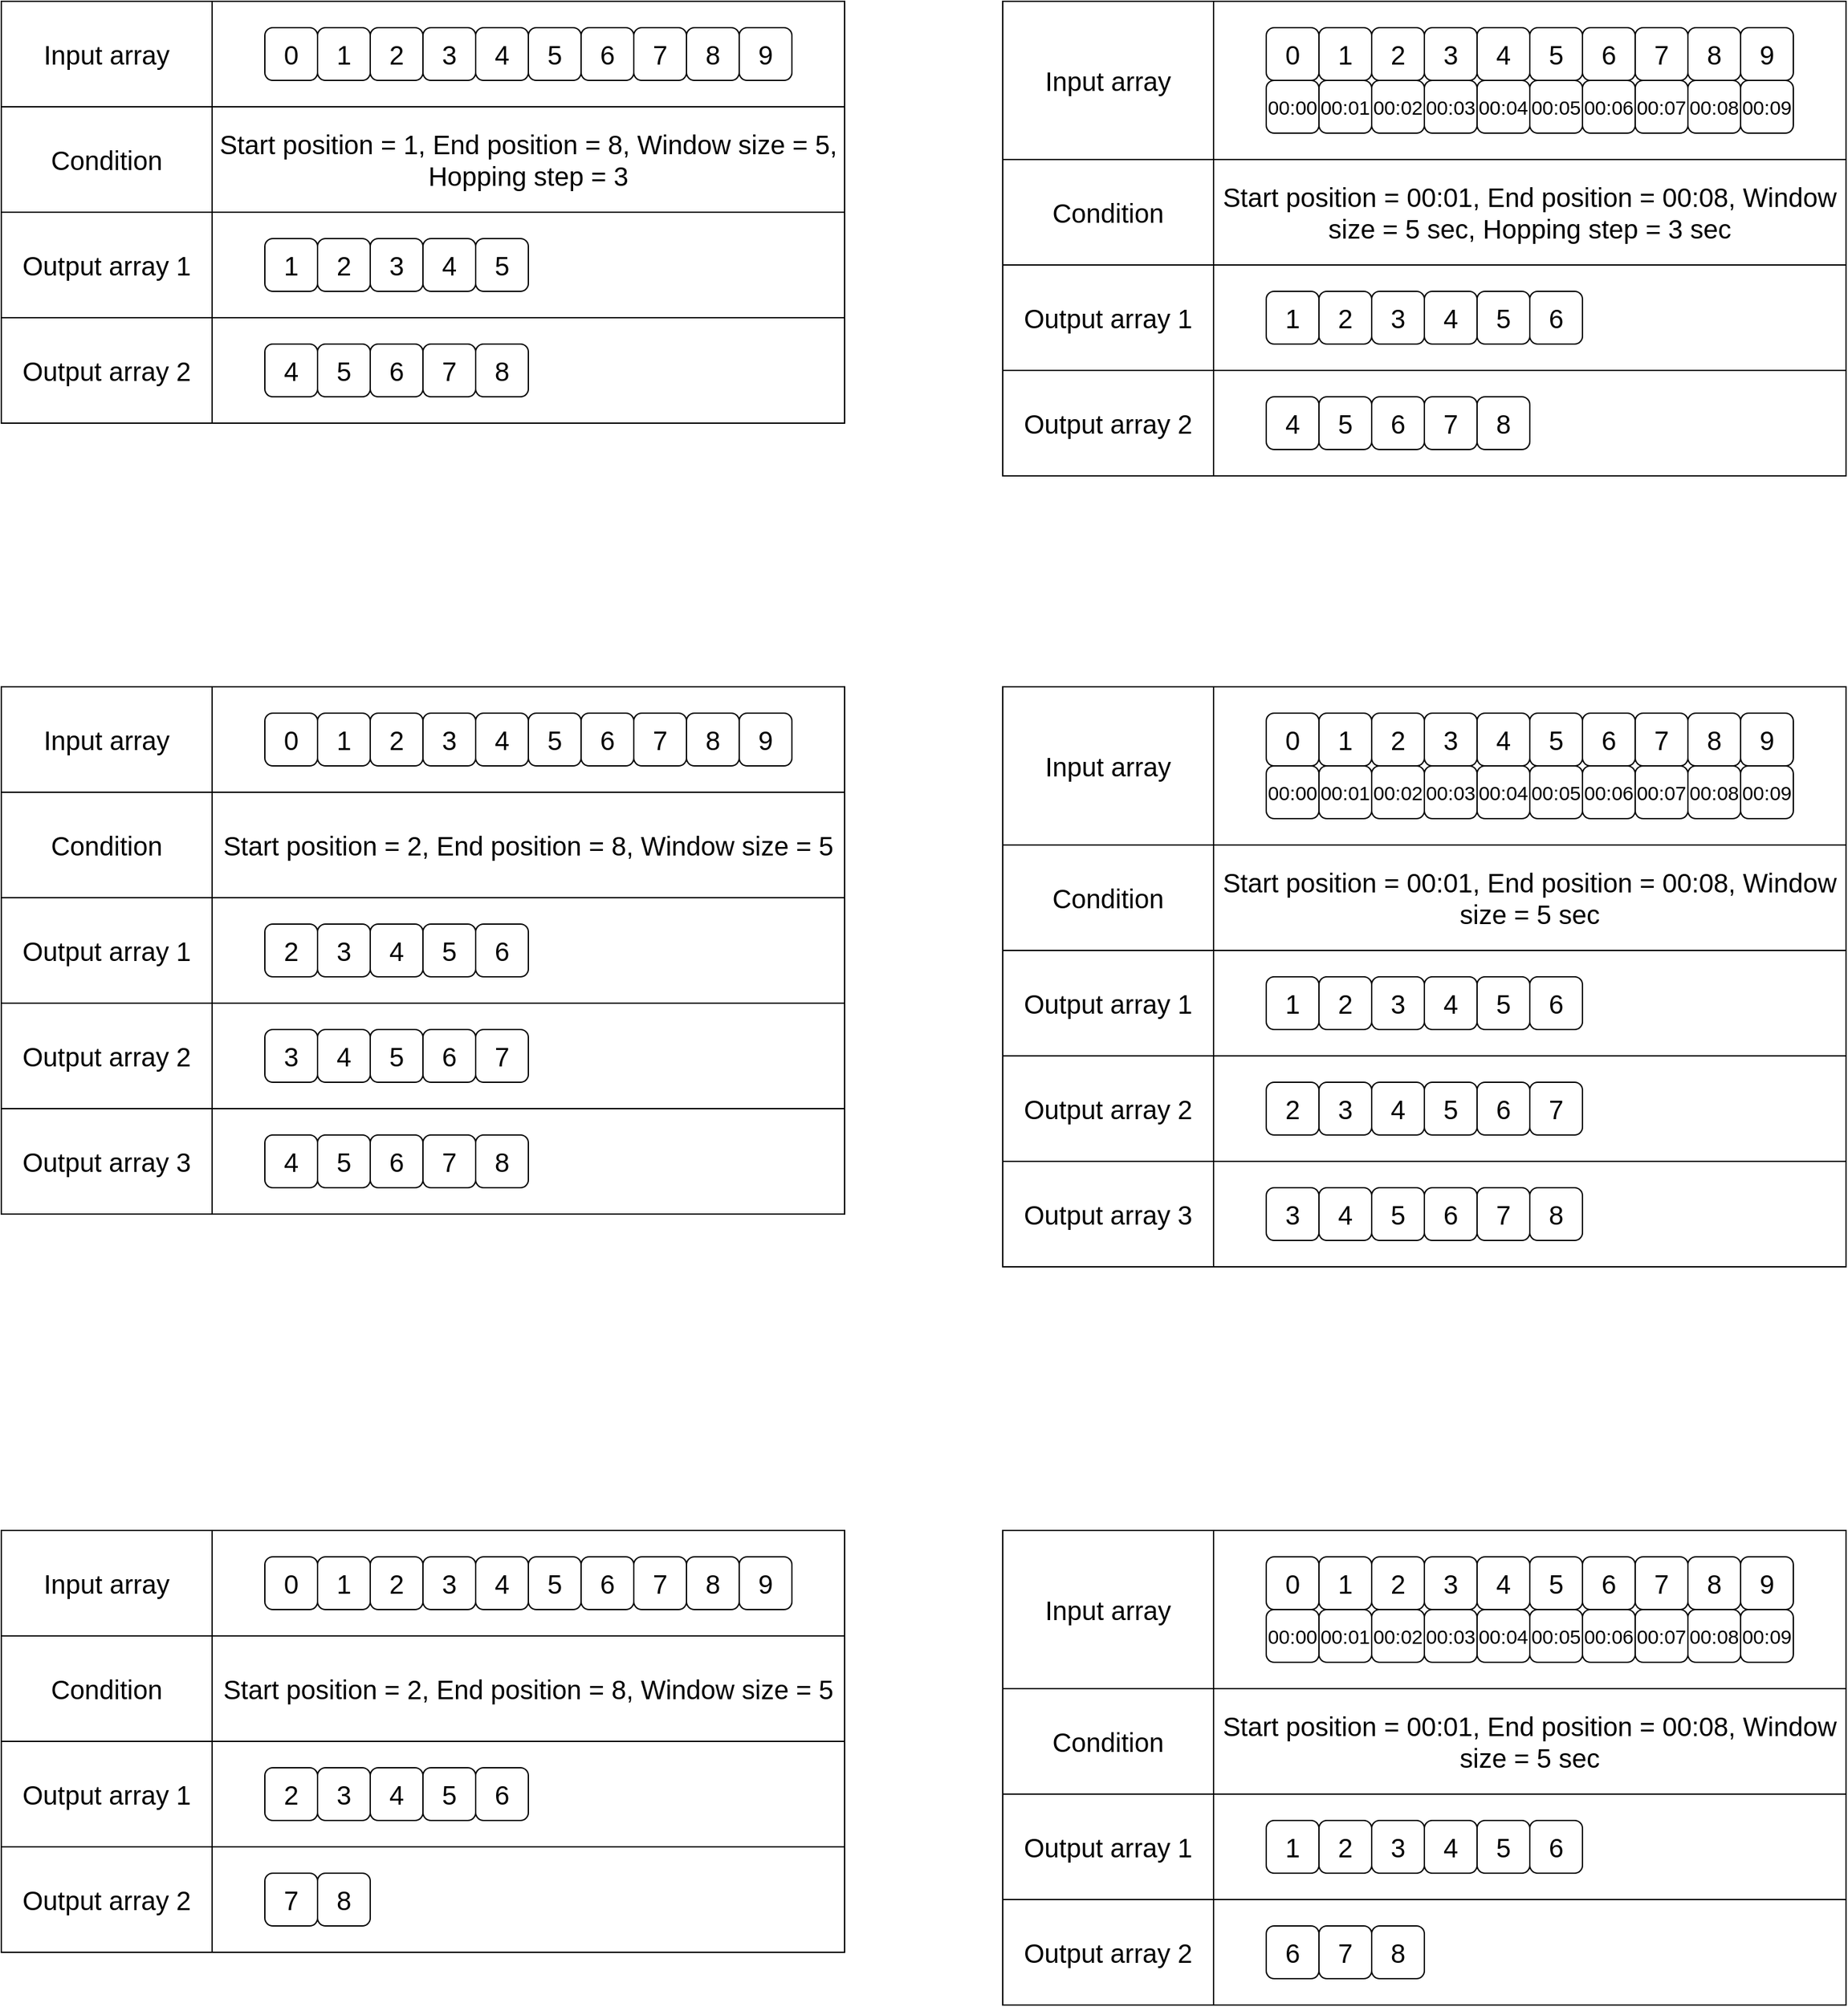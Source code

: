 <mxfile version="20.8.16" type="device"><diagram name="페이지-1" id="_rm8ANEqHIHYv80H7djr"><mxGraphModel dx="2058" dy="1188" grid="1" gridSize="10" guides="1" tooltips="1" connect="1" arrows="1" fold="1" page="1" pageScale="1" pageWidth="827" pageHeight="1169" math="0" shadow="0"><root><mxCell id="0"/><mxCell id="1" parent="0"/><mxCell id="pk_yjKc0Q3Z3-o0NqtuN-39" value="" style="rounded=0;whiteSpace=wrap;html=1;fontSize=20;" parent="1" vertex="1"><mxGeometry x="160" y="240" width="480" height="80" as="geometry"/></mxCell><mxCell id="pk_yjKc0Q3Z3-o0NqtuN-2" value="Input array" style="rounded=0;whiteSpace=wrap;html=1;fontSize=20;" parent="1" vertex="1"><mxGeometry width="160" height="80" as="geometry"/></mxCell><mxCell id="pk_yjKc0Q3Z3-o0NqtuN-3" value="" style="rounded=0;whiteSpace=wrap;html=1;fontSize=20;" parent="1" vertex="1"><mxGeometry x="160" width="480" height="80" as="geometry"/></mxCell><mxCell id="pk_yjKc0Q3Z3-o0NqtuN-4" value="1" style="rounded=1;whiteSpace=wrap;html=1;fontSize=20;" parent="1" vertex="1"><mxGeometry x="240" y="20" width="40" height="40" as="geometry"/></mxCell><mxCell id="pk_yjKc0Q3Z3-o0NqtuN-5" value="2" style="rounded=1;whiteSpace=wrap;html=1;fontSize=20;" parent="1" vertex="1"><mxGeometry x="280" y="20" width="40" height="40" as="geometry"/></mxCell><mxCell id="pk_yjKc0Q3Z3-o0NqtuN-6" value="3" style="rounded=1;whiteSpace=wrap;html=1;fontSize=20;" parent="1" vertex="1"><mxGeometry x="320" y="20" width="40" height="40" as="geometry"/></mxCell><mxCell id="pk_yjKc0Q3Z3-o0NqtuN-7" value="4" style="rounded=1;whiteSpace=wrap;html=1;fontSize=20;" parent="1" vertex="1"><mxGeometry x="360" y="20" width="40" height="40" as="geometry"/></mxCell><mxCell id="pk_yjKc0Q3Z3-o0NqtuN-8" value="5" style="rounded=1;whiteSpace=wrap;html=1;fontSize=20;" parent="1" vertex="1"><mxGeometry x="400" y="20" width="40" height="40" as="geometry"/></mxCell><mxCell id="pk_yjKc0Q3Z3-o0NqtuN-9" value="6" style="rounded=1;whiteSpace=wrap;html=1;fontSize=20;" parent="1" vertex="1"><mxGeometry x="440" y="20" width="40" height="40" as="geometry"/></mxCell><mxCell id="pk_yjKc0Q3Z3-o0NqtuN-10" value="7" style="rounded=1;whiteSpace=wrap;html=1;fontSize=20;" parent="1" vertex="1"><mxGeometry x="480" y="20" width="40" height="40" as="geometry"/></mxCell><mxCell id="pk_yjKc0Q3Z3-o0NqtuN-11" value="8" style="rounded=1;whiteSpace=wrap;html=1;fontSize=20;" parent="1" vertex="1"><mxGeometry x="520" y="20" width="40" height="40" as="geometry"/></mxCell><mxCell id="pk_yjKc0Q3Z3-o0NqtuN-12" value="9" style="rounded=1;whiteSpace=wrap;html=1;fontSize=20;" parent="1" vertex="1"><mxGeometry x="560" y="20" width="40" height="40" as="geometry"/></mxCell><mxCell id="pk_yjKc0Q3Z3-o0NqtuN-13" value="Condition" style="rounded=0;whiteSpace=wrap;html=1;fontSize=20;" parent="1" vertex="1"><mxGeometry y="80" width="160" height="80" as="geometry"/></mxCell><mxCell id="pk_yjKc0Q3Z3-o0NqtuN-14" value="0" style="rounded=1;whiteSpace=wrap;html=1;fontSize=20;" parent="1" vertex="1"><mxGeometry x="200" y="20" width="40" height="40" as="geometry"/></mxCell><mxCell id="pk_yjKc0Q3Z3-o0NqtuN-15" value="Start position = 1, End position = 8, Window size = 5, Hopping step = 3" style="rounded=0;whiteSpace=wrap;html=1;fontSize=20;" parent="1" vertex="1"><mxGeometry x="160" y="80" width="480" height="80" as="geometry"/></mxCell><mxCell id="pk_yjKc0Q3Z3-o0NqtuN-16" value="Output array 1" style="rounded=0;whiteSpace=wrap;html=1;fontSize=20;" parent="1" vertex="1"><mxGeometry y="160" width="160" height="80" as="geometry"/></mxCell><mxCell id="pk_yjKc0Q3Z3-o0NqtuN-19" value="" style="rounded=0;whiteSpace=wrap;html=1;fontSize=20;" parent="1" vertex="1"><mxGeometry x="160" y="160" width="480" height="80" as="geometry"/></mxCell><mxCell id="pk_yjKc0Q3Z3-o0NqtuN-20" value="1" style="rounded=1;whiteSpace=wrap;html=1;fontSize=20;" parent="1" vertex="1"><mxGeometry x="200" y="180" width="40" height="40" as="geometry"/></mxCell><mxCell id="pk_yjKc0Q3Z3-o0NqtuN-21" value="2" style="rounded=1;whiteSpace=wrap;html=1;fontSize=20;" parent="1" vertex="1"><mxGeometry x="240" y="180" width="40" height="40" as="geometry"/></mxCell><mxCell id="pk_yjKc0Q3Z3-o0NqtuN-22" value="3" style="rounded=1;whiteSpace=wrap;html=1;fontSize=20;" parent="1" vertex="1"><mxGeometry x="280" y="180" width="40" height="40" as="geometry"/></mxCell><mxCell id="pk_yjKc0Q3Z3-o0NqtuN-23" value="4" style="rounded=1;whiteSpace=wrap;html=1;fontSize=20;" parent="1" vertex="1"><mxGeometry x="320" y="180" width="40" height="40" as="geometry"/></mxCell><mxCell id="pk_yjKc0Q3Z3-o0NqtuN-24" value="5" style="rounded=1;whiteSpace=wrap;html=1;fontSize=20;" parent="1" vertex="1"><mxGeometry x="360" y="180" width="40" height="40" as="geometry"/></mxCell><mxCell id="pk_yjKc0Q3Z3-o0NqtuN-30" value="4" style="rounded=1;whiteSpace=wrap;html=1;fontSize=20;" parent="1" vertex="1"><mxGeometry x="200" y="260" width="40" height="40" as="geometry"/></mxCell><mxCell id="pk_yjKc0Q3Z3-o0NqtuN-31" value="5" style="rounded=1;whiteSpace=wrap;html=1;fontSize=20;" parent="1" vertex="1"><mxGeometry x="240" y="260" width="40" height="40" as="geometry"/></mxCell><mxCell id="pk_yjKc0Q3Z3-o0NqtuN-32" value="6" style="rounded=1;whiteSpace=wrap;html=1;fontSize=20;" parent="1" vertex="1"><mxGeometry x="280" y="260" width="40" height="40" as="geometry"/></mxCell><mxCell id="pk_yjKc0Q3Z3-o0NqtuN-33" value="7" style="rounded=1;whiteSpace=wrap;html=1;fontSize=20;" parent="1" vertex="1"><mxGeometry x="320" y="260" width="40" height="40" as="geometry"/></mxCell><mxCell id="pk_yjKc0Q3Z3-o0NqtuN-34" value="8" style="rounded=1;whiteSpace=wrap;html=1;fontSize=20;" parent="1" vertex="1"><mxGeometry x="360" y="260" width="40" height="40" as="geometry"/></mxCell><mxCell id="pk_yjKc0Q3Z3-o0NqtuN-37" value="Output array 2" style="rounded=0;whiteSpace=wrap;html=1;fontSize=20;" parent="1" vertex="1"><mxGeometry y="240" width="160" height="80" as="geometry"/></mxCell><mxCell id="pk_yjKc0Q3Z3-o0NqtuN-42" value="" style="rounded=0;whiteSpace=wrap;html=1;fontSize=20;" parent="1" vertex="1"><mxGeometry x="920" y="280" width="480" height="80" as="geometry"/></mxCell><mxCell id="pk_yjKc0Q3Z3-o0NqtuN-43" value="Input array" style="rounded=0;whiteSpace=wrap;html=1;fontSize=20;" parent="1" vertex="1"><mxGeometry x="760" width="160" height="120" as="geometry"/></mxCell><mxCell id="pk_yjKc0Q3Z3-o0NqtuN-44" value="" style="rounded=0;whiteSpace=wrap;html=1;fontSize=20;" parent="1" vertex="1"><mxGeometry x="920" width="480" height="120" as="geometry"/></mxCell><mxCell id="pk_yjKc0Q3Z3-o0NqtuN-45" value="1" style="rounded=1;whiteSpace=wrap;html=1;fontSize=20;" parent="1" vertex="1"><mxGeometry x="1000" y="20" width="40" height="40" as="geometry"/></mxCell><mxCell id="pk_yjKc0Q3Z3-o0NqtuN-46" value="2" style="rounded=1;whiteSpace=wrap;html=1;fontSize=20;" parent="1" vertex="1"><mxGeometry x="1040" y="20" width="40" height="40" as="geometry"/></mxCell><mxCell id="pk_yjKc0Q3Z3-o0NqtuN-47" value="3" style="rounded=1;whiteSpace=wrap;html=1;fontSize=20;" parent="1" vertex="1"><mxGeometry x="1080" y="20" width="40" height="40" as="geometry"/></mxCell><mxCell id="pk_yjKc0Q3Z3-o0NqtuN-48" value="4" style="rounded=1;whiteSpace=wrap;html=1;fontSize=20;" parent="1" vertex="1"><mxGeometry x="1120" y="20" width="40" height="40" as="geometry"/></mxCell><mxCell id="pk_yjKc0Q3Z3-o0NqtuN-49" value="5" style="rounded=1;whiteSpace=wrap;html=1;fontSize=20;" parent="1" vertex="1"><mxGeometry x="1160" y="20" width="40" height="40" as="geometry"/></mxCell><mxCell id="pk_yjKc0Q3Z3-o0NqtuN-50" value="6" style="rounded=1;whiteSpace=wrap;html=1;fontSize=20;" parent="1" vertex="1"><mxGeometry x="1200" y="20" width="40" height="40" as="geometry"/></mxCell><mxCell id="pk_yjKc0Q3Z3-o0NqtuN-51" value="7" style="rounded=1;whiteSpace=wrap;html=1;fontSize=20;" parent="1" vertex="1"><mxGeometry x="1240" y="20" width="40" height="40" as="geometry"/></mxCell><mxCell id="pk_yjKc0Q3Z3-o0NqtuN-52" value="8" style="rounded=1;whiteSpace=wrap;html=1;fontSize=20;" parent="1" vertex="1"><mxGeometry x="1280" y="20" width="40" height="40" as="geometry"/></mxCell><mxCell id="pk_yjKc0Q3Z3-o0NqtuN-53" value="9" style="rounded=1;whiteSpace=wrap;html=1;fontSize=20;" parent="1" vertex="1"><mxGeometry x="1320" y="20" width="40" height="40" as="geometry"/></mxCell><mxCell id="pk_yjKc0Q3Z3-o0NqtuN-54" value="Condition" style="rounded=0;whiteSpace=wrap;html=1;fontSize=20;" parent="1" vertex="1"><mxGeometry x="760" y="120" width="160" height="80" as="geometry"/></mxCell><mxCell id="pk_yjKc0Q3Z3-o0NqtuN-55" value="0" style="rounded=1;whiteSpace=wrap;html=1;fontSize=20;" parent="1" vertex="1"><mxGeometry x="960" y="20" width="40" height="40" as="geometry"/></mxCell><mxCell id="pk_yjKc0Q3Z3-o0NqtuN-56" value="Start position = 00:01, End position = 00:08, Window size = 5 sec, Hopping step = 3 sec" style="rounded=0;whiteSpace=wrap;html=1;fontSize=20;" parent="1" vertex="1"><mxGeometry x="920" y="120" width="480" height="80" as="geometry"/></mxCell><mxCell id="pk_yjKc0Q3Z3-o0NqtuN-57" value="Output array 1" style="rounded=0;whiteSpace=wrap;html=1;fontSize=20;" parent="1" vertex="1"><mxGeometry x="760" y="200" width="160" height="80" as="geometry"/></mxCell><mxCell id="pk_yjKc0Q3Z3-o0NqtuN-58" value="" style="rounded=0;whiteSpace=wrap;html=1;fontSize=20;" parent="1" vertex="1"><mxGeometry x="920" y="200" width="480" height="80" as="geometry"/></mxCell><mxCell id="pk_yjKc0Q3Z3-o0NqtuN-59" value="1" style="rounded=1;whiteSpace=wrap;html=1;fontSize=20;" parent="1" vertex="1"><mxGeometry x="960" y="220" width="40" height="40" as="geometry"/></mxCell><mxCell id="pk_yjKc0Q3Z3-o0NqtuN-60" value="2" style="rounded=1;whiteSpace=wrap;html=1;fontSize=20;" parent="1" vertex="1"><mxGeometry x="1000" y="220" width="40" height="40" as="geometry"/></mxCell><mxCell id="pk_yjKc0Q3Z3-o0NqtuN-61" value="3" style="rounded=1;whiteSpace=wrap;html=1;fontSize=20;" parent="1" vertex="1"><mxGeometry x="1040" y="220" width="40" height="40" as="geometry"/></mxCell><mxCell id="pk_yjKc0Q3Z3-o0NqtuN-62" value="4" style="rounded=1;whiteSpace=wrap;html=1;fontSize=20;" parent="1" vertex="1"><mxGeometry x="1080" y="220" width="40" height="40" as="geometry"/></mxCell><mxCell id="pk_yjKc0Q3Z3-o0NqtuN-63" value="5" style="rounded=1;whiteSpace=wrap;html=1;fontSize=20;" parent="1" vertex="1"><mxGeometry x="1120" y="220" width="40" height="40" as="geometry"/></mxCell><mxCell id="pk_yjKc0Q3Z3-o0NqtuN-64" value="4" style="rounded=1;whiteSpace=wrap;html=1;fontSize=20;" parent="1" vertex="1"><mxGeometry x="960" y="300" width="40" height="40" as="geometry"/></mxCell><mxCell id="pk_yjKc0Q3Z3-o0NqtuN-65" value="5" style="rounded=1;whiteSpace=wrap;html=1;fontSize=20;" parent="1" vertex="1"><mxGeometry x="1000" y="300" width="40" height="40" as="geometry"/></mxCell><mxCell id="pk_yjKc0Q3Z3-o0NqtuN-66" value="6" style="rounded=1;whiteSpace=wrap;html=1;fontSize=20;" parent="1" vertex="1"><mxGeometry x="1040" y="300" width="40" height="40" as="geometry"/></mxCell><mxCell id="pk_yjKc0Q3Z3-o0NqtuN-67" value="7" style="rounded=1;whiteSpace=wrap;html=1;fontSize=20;" parent="1" vertex="1"><mxGeometry x="1080" y="300" width="40" height="40" as="geometry"/></mxCell><mxCell id="pk_yjKc0Q3Z3-o0NqtuN-68" value="8" style="rounded=1;whiteSpace=wrap;html=1;fontSize=20;" parent="1" vertex="1"><mxGeometry x="1120" y="300" width="40" height="40" as="geometry"/></mxCell><mxCell id="pk_yjKc0Q3Z3-o0NqtuN-71" value="Output array 2" style="rounded=0;whiteSpace=wrap;html=1;fontSize=20;" parent="1" vertex="1"><mxGeometry x="760" y="280" width="160" height="80" as="geometry"/></mxCell><mxCell id="pk_yjKc0Q3Z3-o0NqtuN-73" value="00:00" style="rounded=1;whiteSpace=wrap;html=1;fontSize=15;" parent="1" vertex="1"><mxGeometry x="960" y="60" width="40" height="40" as="geometry"/></mxCell><mxCell id="pk_yjKc0Q3Z3-o0NqtuN-74" value="00:01" style="rounded=1;whiteSpace=wrap;html=1;fontSize=15;" parent="1" vertex="1"><mxGeometry x="1000" y="60" width="40" height="40" as="geometry"/></mxCell><mxCell id="pk_yjKc0Q3Z3-o0NqtuN-75" value="00:02" style="rounded=1;whiteSpace=wrap;html=1;fontSize=15;" parent="1" vertex="1"><mxGeometry x="1040" y="60" width="40" height="40" as="geometry"/></mxCell><mxCell id="pk_yjKc0Q3Z3-o0NqtuN-76" value="00:03" style="rounded=1;whiteSpace=wrap;html=1;fontSize=15;" parent="1" vertex="1"><mxGeometry x="1080" y="60" width="40" height="40" as="geometry"/></mxCell><mxCell id="pk_yjKc0Q3Z3-o0NqtuN-77" value="00:04" style="rounded=1;whiteSpace=wrap;html=1;fontSize=15;" parent="1" vertex="1"><mxGeometry x="1120" y="60" width="40" height="40" as="geometry"/></mxCell><mxCell id="pk_yjKc0Q3Z3-o0NqtuN-78" value="00:05" style="rounded=1;whiteSpace=wrap;html=1;fontSize=15;" parent="1" vertex="1"><mxGeometry x="1160" y="60" width="40" height="40" as="geometry"/></mxCell><mxCell id="pk_yjKc0Q3Z3-o0NqtuN-79" value="00:06" style="rounded=1;whiteSpace=wrap;html=1;fontSize=15;" parent="1" vertex="1"><mxGeometry x="1200" y="60" width="40" height="40" as="geometry"/></mxCell><mxCell id="pk_yjKc0Q3Z3-o0NqtuN-80" value="00:07" style="rounded=1;whiteSpace=wrap;html=1;fontSize=15;" parent="1" vertex="1"><mxGeometry x="1240" y="60" width="40" height="40" as="geometry"/></mxCell><mxCell id="pk_yjKc0Q3Z3-o0NqtuN-81" value="00:08" style="rounded=1;whiteSpace=wrap;html=1;fontSize=15;" parent="1" vertex="1"><mxGeometry x="1280" y="60" width="40" height="40" as="geometry"/></mxCell><mxCell id="pk_yjKc0Q3Z3-o0NqtuN-82" value="00:09" style="rounded=1;whiteSpace=wrap;html=1;fontSize=15;" parent="1" vertex="1"><mxGeometry x="1320" y="60" width="40" height="40" as="geometry"/></mxCell><mxCell id="TYHIw0wZxNxIYnRHfm6x-1" value="" style="rounded=0;whiteSpace=wrap;html=1;fontSize=20;" parent="1" vertex="1"><mxGeometry x="160" y="840" width="480" height="80" as="geometry"/></mxCell><mxCell id="TYHIw0wZxNxIYnRHfm6x-2" value="" style="rounded=0;whiteSpace=wrap;html=1;fontSize=20;" parent="1" vertex="1"><mxGeometry x="160" y="760" width="480" height="80" as="geometry"/></mxCell><mxCell id="TYHIw0wZxNxIYnRHfm6x-3" value="Input array" style="rounded=0;whiteSpace=wrap;html=1;fontSize=20;" parent="1" vertex="1"><mxGeometry y="520" width="160" height="80" as="geometry"/></mxCell><mxCell id="TYHIw0wZxNxIYnRHfm6x-4" value="" style="rounded=0;whiteSpace=wrap;html=1;fontSize=20;" parent="1" vertex="1"><mxGeometry x="160" y="520" width="480" height="80" as="geometry"/></mxCell><mxCell id="TYHIw0wZxNxIYnRHfm6x-5" value="1" style="rounded=1;whiteSpace=wrap;html=1;fontSize=20;" parent="1" vertex="1"><mxGeometry x="240" y="540" width="40" height="40" as="geometry"/></mxCell><mxCell id="TYHIw0wZxNxIYnRHfm6x-6" value="2" style="rounded=1;whiteSpace=wrap;html=1;fontSize=20;" parent="1" vertex="1"><mxGeometry x="280" y="540" width="40" height="40" as="geometry"/></mxCell><mxCell id="TYHIw0wZxNxIYnRHfm6x-7" value="3" style="rounded=1;whiteSpace=wrap;html=1;fontSize=20;" parent="1" vertex="1"><mxGeometry x="320" y="540" width="40" height="40" as="geometry"/></mxCell><mxCell id="TYHIw0wZxNxIYnRHfm6x-8" value="4" style="rounded=1;whiteSpace=wrap;html=1;fontSize=20;" parent="1" vertex="1"><mxGeometry x="360" y="540" width="40" height="40" as="geometry"/></mxCell><mxCell id="TYHIw0wZxNxIYnRHfm6x-9" value="5" style="rounded=1;whiteSpace=wrap;html=1;fontSize=20;" parent="1" vertex="1"><mxGeometry x="400" y="540" width="40" height="40" as="geometry"/></mxCell><mxCell id="TYHIw0wZxNxIYnRHfm6x-10" value="6" style="rounded=1;whiteSpace=wrap;html=1;fontSize=20;" parent="1" vertex="1"><mxGeometry x="440" y="540" width="40" height="40" as="geometry"/></mxCell><mxCell id="TYHIw0wZxNxIYnRHfm6x-11" value="7" style="rounded=1;whiteSpace=wrap;html=1;fontSize=20;" parent="1" vertex="1"><mxGeometry x="480" y="540" width="40" height="40" as="geometry"/></mxCell><mxCell id="TYHIw0wZxNxIYnRHfm6x-12" value="8" style="rounded=1;whiteSpace=wrap;html=1;fontSize=20;" parent="1" vertex="1"><mxGeometry x="520" y="540" width="40" height="40" as="geometry"/></mxCell><mxCell id="TYHIw0wZxNxIYnRHfm6x-13" value="9" style="rounded=1;whiteSpace=wrap;html=1;fontSize=20;" parent="1" vertex="1"><mxGeometry x="560" y="540" width="40" height="40" as="geometry"/></mxCell><mxCell id="TYHIw0wZxNxIYnRHfm6x-14" value="Condition" style="rounded=0;whiteSpace=wrap;html=1;fontSize=20;" parent="1" vertex="1"><mxGeometry y="600" width="160" height="80" as="geometry"/></mxCell><mxCell id="TYHIw0wZxNxIYnRHfm6x-15" value="0" style="rounded=1;whiteSpace=wrap;html=1;fontSize=20;" parent="1" vertex="1"><mxGeometry x="200" y="540" width="40" height="40" as="geometry"/></mxCell><mxCell id="TYHIw0wZxNxIYnRHfm6x-16" value="Start position = 2, End position = 8, Window size = 5" style="rounded=0;whiteSpace=wrap;html=1;fontSize=20;" parent="1" vertex="1"><mxGeometry x="160" y="600" width="480" height="80" as="geometry"/></mxCell><mxCell id="TYHIw0wZxNxIYnRHfm6x-17" value="Output array 1" style="rounded=0;whiteSpace=wrap;html=1;fontSize=20;" parent="1" vertex="1"><mxGeometry y="680" width="160" height="80" as="geometry"/></mxCell><mxCell id="TYHIw0wZxNxIYnRHfm6x-18" value="" style="rounded=0;whiteSpace=wrap;html=1;fontSize=20;" parent="1" vertex="1"><mxGeometry x="160" y="680" width="480" height="80" as="geometry"/></mxCell><mxCell id="TYHIw0wZxNxIYnRHfm6x-20" value="2" style="rounded=1;whiteSpace=wrap;html=1;fontSize=20;" parent="1" vertex="1"><mxGeometry x="200" y="700" width="40" height="40" as="geometry"/></mxCell><mxCell id="TYHIw0wZxNxIYnRHfm6x-21" value="3" style="rounded=1;whiteSpace=wrap;html=1;fontSize=20;" parent="1" vertex="1"><mxGeometry x="240" y="700" width="40" height="40" as="geometry"/></mxCell><mxCell id="TYHIw0wZxNxIYnRHfm6x-22" value="4" style="rounded=1;whiteSpace=wrap;html=1;fontSize=20;" parent="1" vertex="1"><mxGeometry x="280" y="700" width="40" height="40" as="geometry"/></mxCell><mxCell id="TYHIw0wZxNxIYnRHfm6x-23" value="5" style="rounded=1;whiteSpace=wrap;html=1;fontSize=20;" parent="1" vertex="1"><mxGeometry x="320" y="700" width="40" height="40" as="geometry"/></mxCell><mxCell id="TYHIw0wZxNxIYnRHfm6x-24" value="4" style="rounded=1;whiteSpace=wrap;html=1;fontSize=20;" parent="1" vertex="1"><mxGeometry x="240" y="780" width="40" height="40" as="geometry"/></mxCell><mxCell id="TYHIw0wZxNxIYnRHfm6x-25" value="5" style="rounded=1;whiteSpace=wrap;html=1;fontSize=20;" parent="1" vertex="1"><mxGeometry x="280" y="780" width="40" height="40" as="geometry"/></mxCell><mxCell id="TYHIw0wZxNxIYnRHfm6x-26" value="6" style="rounded=1;whiteSpace=wrap;html=1;fontSize=20;" parent="1" vertex="1"><mxGeometry x="320" y="780" width="40" height="40" as="geometry"/></mxCell><mxCell id="TYHIw0wZxNxIYnRHfm6x-27" value="7" style="rounded=1;whiteSpace=wrap;html=1;fontSize=20;" parent="1" vertex="1"><mxGeometry x="360" y="780" width="40" height="40" as="geometry"/></mxCell><mxCell id="TYHIw0wZxNxIYnRHfm6x-29" value="7" style="rounded=1;whiteSpace=wrap;html=1;fontSize=20;" parent="1" vertex="1"><mxGeometry x="320" y="860" width="40" height="40" as="geometry"/></mxCell><mxCell id="TYHIw0wZxNxIYnRHfm6x-30" value="8" style="rounded=1;whiteSpace=wrap;html=1;fontSize=20;" parent="1" vertex="1"><mxGeometry x="360" y="860" width="40" height="40" as="geometry"/></mxCell><mxCell id="TYHIw0wZxNxIYnRHfm6x-31" value="Output array 2" style="rounded=0;whiteSpace=wrap;html=1;fontSize=20;" parent="1" vertex="1"><mxGeometry y="760" width="160" height="80" as="geometry"/></mxCell><mxCell id="TYHIw0wZxNxIYnRHfm6x-32" value="Output array 3" style="rounded=0;whiteSpace=wrap;html=1;fontSize=20;" parent="1" vertex="1"><mxGeometry y="840" width="160" height="80" as="geometry"/></mxCell><mxCell id="TYHIw0wZxNxIYnRHfm6x-33" value="6" style="rounded=1;whiteSpace=wrap;html=1;fontSize=20;" parent="1" vertex="1"><mxGeometry x="360" y="700" width="40" height="40" as="geometry"/></mxCell><mxCell id="TYHIw0wZxNxIYnRHfm6x-34" value="3" style="rounded=1;whiteSpace=wrap;html=1;fontSize=20;" parent="1" vertex="1"><mxGeometry x="200" y="780" width="40" height="40" as="geometry"/></mxCell><mxCell id="TYHIw0wZxNxIYnRHfm6x-35" value="4" style="rounded=1;whiteSpace=wrap;html=1;fontSize=20;" parent="1" vertex="1"><mxGeometry x="200" y="860" width="40" height="40" as="geometry"/></mxCell><mxCell id="TYHIw0wZxNxIYnRHfm6x-36" value="5" style="rounded=1;whiteSpace=wrap;html=1;fontSize=20;" parent="1" vertex="1"><mxGeometry x="240" y="860" width="40" height="40" as="geometry"/></mxCell><mxCell id="TYHIw0wZxNxIYnRHfm6x-37" value="6" style="rounded=1;whiteSpace=wrap;html=1;fontSize=20;" parent="1" vertex="1"><mxGeometry x="280" y="860" width="40" height="40" as="geometry"/></mxCell><mxCell id="TYHIw0wZxNxIYnRHfm6x-38" value="" style="rounded=0;whiteSpace=wrap;html=1;fontSize=20;" parent="1" vertex="1"><mxGeometry x="920" y="800" width="480" height="80" as="geometry"/></mxCell><mxCell id="TYHIw0wZxNxIYnRHfm6x-39" value="Input array" style="rounded=0;whiteSpace=wrap;html=1;fontSize=20;" parent="1" vertex="1"><mxGeometry x="760" y="520" width="160" height="120" as="geometry"/></mxCell><mxCell id="TYHIw0wZxNxIYnRHfm6x-40" value="" style="rounded=0;whiteSpace=wrap;html=1;fontSize=20;" parent="1" vertex="1"><mxGeometry x="920" y="520" width="480" height="120" as="geometry"/></mxCell><mxCell id="TYHIw0wZxNxIYnRHfm6x-41" value="1" style="rounded=1;whiteSpace=wrap;html=1;fontSize=20;" parent="1" vertex="1"><mxGeometry x="1000" y="540" width="40" height="40" as="geometry"/></mxCell><mxCell id="TYHIw0wZxNxIYnRHfm6x-42" value="2" style="rounded=1;whiteSpace=wrap;html=1;fontSize=20;" parent="1" vertex="1"><mxGeometry x="1040" y="540" width="40" height="40" as="geometry"/></mxCell><mxCell id="TYHIw0wZxNxIYnRHfm6x-43" value="3" style="rounded=1;whiteSpace=wrap;html=1;fontSize=20;" parent="1" vertex="1"><mxGeometry x="1080" y="540" width="40" height="40" as="geometry"/></mxCell><mxCell id="TYHIw0wZxNxIYnRHfm6x-44" value="4" style="rounded=1;whiteSpace=wrap;html=1;fontSize=20;" parent="1" vertex="1"><mxGeometry x="1120" y="540" width="40" height="40" as="geometry"/></mxCell><mxCell id="TYHIw0wZxNxIYnRHfm6x-45" value="5" style="rounded=1;whiteSpace=wrap;html=1;fontSize=20;" parent="1" vertex="1"><mxGeometry x="1160" y="540" width="40" height="40" as="geometry"/></mxCell><mxCell id="TYHIw0wZxNxIYnRHfm6x-46" value="6" style="rounded=1;whiteSpace=wrap;html=1;fontSize=20;" parent="1" vertex="1"><mxGeometry x="1200" y="540" width="40" height="40" as="geometry"/></mxCell><mxCell id="TYHIw0wZxNxIYnRHfm6x-47" value="7" style="rounded=1;whiteSpace=wrap;html=1;fontSize=20;" parent="1" vertex="1"><mxGeometry x="1240" y="540" width="40" height="40" as="geometry"/></mxCell><mxCell id="TYHIw0wZxNxIYnRHfm6x-48" value="8" style="rounded=1;whiteSpace=wrap;html=1;fontSize=20;" parent="1" vertex="1"><mxGeometry x="1280" y="540" width="40" height="40" as="geometry"/></mxCell><mxCell id="TYHIw0wZxNxIYnRHfm6x-49" value="9" style="rounded=1;whiteSpace=wrap;html=1;fontSize=20;" parent="1" vertex="1"><mxGeometry x="1320" y="540" width="40" height="40" as="geometry"/></mxCell><mxCell id="TYHIw0wZxNxIYnRHfm6x-50" value="Condition" style="rounded=0;whiteSpace=wrap;html=1;fontSize=20;" parent="1" vertex="1"><mxGeometry x="760" y="640" width="160" height="80" as="geometry"/></mxCell><mxCell id="TYHIw0wZxNxIYnRHfm6x-51" value="0" style="rounded=1;whiteSpace=wrap;html=1;fontSize=20;" parent="1" vertex="1"><mxGeometry x="960" y="540" width="40" height="40" as="geometry"/></mxCell><mxCell id="TYHIw0wZxNxIYnRHfm6x-52" value="Start position = 00:01, End position = 00:08, Window size = 5 sec" style="rounded=0;whiteSpace=wrap;html=1;fontSize=20;" parent="1" vertex="1"><mxGeometry x="920" y="640" width="480" height="80" as="geometry"/></mxCell><mxCell id="TYHIw0wZxNxIYnRHfm6x-53" value="Output array 1" style="rounded=0;whiteSpace=wrap;html=1;fontSize=20;" parent="1" vertex="1"><mxGeometry x="760" y="720" width="160" height="80" as="geometry"/></mxCell><mxCell id="TYHIw0wZxNxIYnRHfm6x-54" value="" style="rounded=0;whiteSpace=wrap;html=1;fontSize=20;" parent="1" vertex="1"><mxGeometry x="920" y="720" width="480" height="80" as="geometry"/></mxCell><mxCell id="TYHIw0wZxNxIYnRHfm6x-55" value="1" style="rounded=1;whiteSpace=wrap;html=1;fontSize=20;" parent="1" vertex="1"><mxGeometry x="960" y="740" width="40" height="40" as="geometry"/></mxCell><mxCell id="TYHIw0wZxNxIYnRHfm6x-56" value="2" style="rounded=1;whiteSpace=wrap;html=1;fontSize=20;" parent="1" vertex="1"><mxGeometry x="1000" y="740" width="40" height="40" as="geometry"/></mxCell><mxCell id="TYHIw0wZxNxIYnRHfm6x-57" value="3" style="rounded=1;whiteSpace=wrap;html=1;fontSize=20;" parent="1" vertex="1"><mxGeometry x="1040" y="740" width="40" height="40" as="geometry"/></mxCell><mxCell id="TYHIw0wZxNxIYnRHfm6x-58" value="4" style="rounded=1;whiteSpace=wrap;html=1;fontSize=20;" parent="1" vertex="1"><mxGeometry x="1080" y="740" width="40" height="40" as="geometry"/></mxCell><mxCell id="TYHIw0wZxNxIYnRHfm6x-59" value="5" style="rounded=1;whiteSpace=wrap;html=1;fontSize=20;" parent="1" vertex="1"><mxGeometry x="1120" y="740" width="40" height="40" as="geometry"/></mxCell><mxCell id="TYHIw0wZxNxIYnRHfm6x-60" value="4" style="rounded=1;whiteSpace=wrap;html=1;fontSize=20;" parent="1" vertex="1"><mxGeometry x="1040" y="820" width="40" height="40" as="geometry"/></mxCell><mxCell id="TYHIw0wZxNxIYnRHfm6x-61" value="5" style="rounded=1;whiteSpace=wrap;html=1;fontSize=20;" parent="1" vertex="1"><mxGeometry x="1080" y="820" width="40" height="40" as="geometry"/></mxCell><mxCell id="TYHIw0wZxNxIYnRHfm6x-62" value="6" style="rounded=1;whiteSpace=wrap;html=1;fontSize=20;" parent="1" vertex="1"><mxGeometry x="1120" y="820" width="40" height="40" as="geometry"/></mxCell><mxCell id="TYHIw0wZxNxIYnRHfm6x-63" value="7" style="rounded=1;whiteSpace=wrap;html=1;fontSize=20;" parent="1" vertex="1"><mxGeometry x="1160" y="820" width="40" height="40" as="geometry"/></mxCell><mxCell id="TYHIw0wZxNxIYnRHfm6x-65" value="Output array 2" style="rounded=0;whiteSpace=wrap;html=1;fontSize=20;" parent="1" vertex="1"><mxGeometry x="760" y="800" width="160" height="80" as="geometry"/></mxCell><mxCell id="TYHIw0wZxNxIYnRHfm6x-66" value="00:00" style="rounded=1;whiteSpace=wrap;html=1;fontSize=15;" parent="1" vertex="1"><mxGeometry x="960" y="580" width="40" height="40" as="geometry"/></mxCell><mxCell id="TYHIw0wZxNxIYnRHfm6x-67" value="00:01" style="rounded=1;whiteSpace=wrap;html=1;fontSize=15;" parent="1" vertex="1"><mxGeometry x="1000" y="580" width="40" height="40" as="geometry"/></mxCell><mxCell id="TYHIw0wZxNxIYnRHfm6x-68" value="00:02" style="rounded=1;whiteSpace=wrap;html=1;fontSize=15;" parent="1" vertex="1"><mxGeometry x="1040" y="580" width="40" height="40" as="geometry"/></mxCell><mxCell id="TYHIw0wZxNxIYnRHfm6x-69" value="00:03" style="rounded=1;whiteSpace=wrap;html=1;fontSize=15;" parent="1" vertex="1"><mxGeometry x="1080" y="580" width="40" height="40" as="geometry"/></mxCell><mxCell id="TYHIw0wZxNxIYnRHfm6x-70" value="00:04" style="rounded=1;whiteSpace=wrap;html=1;fontSize=15;" parent="1" vertex="1"><mxGeometry x="1120" y="580" width="40" height="40" as="geometry"/></mxCell><mxCell id="TYHIw0wZxNxIYnRHfm6x-71" value="00:05" style="rounded=1;whiteSpace=wrap;html=1;fontSize=15;" parent="1" vertex="1"><mxGeometry x="1160" y="580" width="40" height="40" as="geometry"/></mxCell><mxCell id="TYHIw0wZxNxIYnRHfm6x-72" value="00:06" style="rounded=1;whiteSpace=wrap;html=1;fontSize=15;" parent="1" vertex="1"><mxGeometry x="1200" y="580" width="40" height="40" as="geometry"/></mxCell><mxCell id="TYHIw0wZxNxIYnRHfm6x-73" value="00:07" style="rounded=1;whiteSpace=wrap;html=1;fontSize=15;" parent="1" vertex="1"><mxGeometry x="1240" y="580" width="40" height="40" as="geometry"/></mxCell><mxCell id="TYHIw0wZxNxIYnRHfm6x-74" value="00:08" style="rounded=1;whiteSpace=wrap;html=1;fontSize=15;" parent="1" vertex="1"><mxGeometry x="1280" y="580" width="40" height="40" as="geometry"/></mxCell><mxCell id="TYHIw0wZxNxIYnRHfm6x-75" value="00:09" style="rounded=1;whiteSpace=wrap;html=1;fontSize=15;" parent="1" vertex="1"><mxGeometry x="1320" y="580" width="40" height="40" as="geometry"/></mxCell><mxCell id="TYHIw0wZxNxIYnRHfm6x-77" value="3" style="rounded=1;whiteSpace=wrap;html=1;fontSize=20;" parent="1" vertex="1"><mxGeometry x="1000" y="820" width="40" height="40" as="geometry"/></mxCell><mxCell id="TYHIw0wZxNxIYnRHfm6x-78" value="6" style="rounded=1;whiteSpace=wrap;html=1;fontSize=20;" parent="1" vertex="1"><mxGeometry x="1160" y="740" width="40" height="40" as="geometry"/></mxCell><mxCell id="TYHIw0wZxNxIYnRHfm6x-79" value="2" style="rounded=1;whiteSpace=wrap;html=1;fontSize=20;" parent="1" vertex="1"><mxGeometry x="960" y="820" width="40" height="40" as="geometry"/></mxCell><mxCell id="TYHIw0wZxNxIYnRHfm6x-80" value="" style="rounded=0;whiteSpace=wrap;html=1;fontSize=20;" parent="1" vertex="1"><mxGeometry x="920" y="880" width="480" height="80" as="geometry"/></mxCell><mxCell id="TYHIw0wZxNxIYnRHfm6x-81" value="7" style="rounded=1;whiteSpace=wrap;html=1;fontSize=20;" parent="1" vertex="1"><mxGeometry x="1120" y="900" width="40" height="40" as="geometry"/></mxCell><mxCell id="TYHIw0wZxNxIYnRHfm6x-82" value="8" style="rounded=1;whiteSpace=wrap;html=1;fontSize=20;" parent="1" vertex="1"><mxGeometry x="1160" y="900" width="40" height="40" as="geometry"/></mxCell><mxCell id="TYHIw0wZxNxIYnRHfm6x-83" value="Output array 3" style="rounded=0;whiteSpace=wrap;html=1;fontSize=20;" parent="1" vertex="1"><mxGeometry x="760" y="880" width="160" height="80" as="geometry"/></mxCell><mxCell id="TYHIw0wZxNxIYnRHfm6x-84" value="4" style="rounded=1;whiteSpace=wrap;html=1;fontSize=20;" parent="1" vertex="1"><mxGeometry x="1000" y="900" width="40" height="40" as="geometry"/></mxCell><mxCell id="TYHIw0wZxNxIYnRHfm6x-85" value="5" style="rounded=1;whiteSpace=wrap;html=1;fontSize=20;" parent="1" vertex="1"><mxGeometry x="1040" y="900" width="40" height="40" as="geometry"/></mxCell><mxCell id="TYHIw0wZxNxIYnRHfm6x-86" value="6" style="rounded=1;whiteSpace=wrap;html=1;fontSize=20;" parent="1" vertex="1"><mxGeometry x="1080" y="900" width="40" height="40" as="geometry"/></mxCell><mxCell id="TYHIw0wZxNxIYnRHfm6x-87" value="3" style="rounded=1;whiteSpace=wrap;html=1;fontSize=20;" parent="1" vertex="1"><mxGeometry x="960" y="900" width="40" height="40" as="geometry"/></mxCell><mxCell id="NKoWCRP2J___DG4wJJMC-1" value="6" style="rounded=1;whiteSpace=wrap;html=1;fontSize=20;" vertex="1" parent="1"><mxGeometry x="1160" y="220" width="40" height="40" as="geometry"/></mxCell><mxCell id="NKoWCRP2J___DG4wJJMC-3" value="" style="rounded=0;whiteSpace=wrap;html=1;fontSize=20;" vertex="1" parent="1"><mxGeometry x="160" y="1400" width="480" height="80" as="geometry"/></mxCell><mxCell id="NKoWCRP2J___DG4wJJMC-4" value="Input array" style="rounded=0;whiteSpace=wrap;html=1;fontSize=20;" vertex="1" parent="1"><mxGeometry y="1160" width="160" height="80" as="geometry"/></mxCell><mxCell id="NKoWCRP2J___DG4wJJMC-5" value="" style="rounded=0;whiteSpace=wrap;html=1;fontSize=20;" vertex="1" parent="1"><mxGeometry x="160" y="1160" width="480" height="80" as="geometry"/></mxCell><mxCell id="NKoWCRP2J___DG4wJJMC-6" value="1" style="rounded=1;whiteSpace=wrap;html=1;fontSize=20;" vertex="1" parent="1"><mxGeometry x="240" y="1180" width="40" height="40" as="geometry"/></mxCell><mxCell id="NKoWCRP2J___DG4wJJMC-7" value="2" style="rounded=1;whiteSpace=wrap;html=1;fontSize=20;" vertex="1" parent="1"><mxGeometry x="280" y="1180" width="40" height="40" as="geometry"/></mxCell><mxCell id="NKoWCRP2J___DG4wJJMC-8" value="3" style="rounded=1;whiteSpace=wrap;html=1;fontSize=20;" vertex="1" parent="1"><mxGeometry x="320" y="1180" width="40" height="40" as="geometry"/></mxCell><mxCell id="NKoWCRP2J___DG4wJJMC-9" value="4" style="rounded=1;whiteSpace=wrap;html=1;fontSize=20;" vertex="1" parent="1"><mxGeometry x="360" y="1180" width="40" height="40" as="geometry"/></mxCell><mxCell id="NKoWCRP2J___DG4wJJMC-10" value="5" style="rounded=1;whiteSpace=wrap;html=1;fontSize=20;" vertex="1" parent="1"><mxGeometry x="400" y="1180" width="40" height="40" as="geometry"/></mxCell><mxCell id="NKoWCRP2J___DG4wJJMC-11" value="6" style="rounded=1;whiteSpace=wrap;html=1;fontSize=20;" vertex="1" parent="1"><mxGeometry x="440" y="1180" width="40" height="40" as="geometry"/></mxCell><mxCell id="NKoWCRP2J___DG4wJJMC-12" value="7" style="rounded=1;whiteSpace=wrap;html=1;fontSize=20;" vertex="1" parent="1"><mxGeometry x="480" y="1180" width="40" height="40" as="geometry"/></mxCell><mxCell id="NKoWCRP2J___DG4wJJMC-13" value="8" style="rounded=1;whiteSpace=wrap;html=1;fontSize=20;" vertex="1" parent="1"><mxGeometry x="520" y="1180" width="40" height="40" as="geometry"/></mxCell><mxCell id="NKoWCRP2J___DG4wJJMC-14" value="9" style="rounded=1;whiteSpace=wrap;html=1;fontSize=20;" vertex="1" parent="1"><mxGeometry x="560" y="1180" width="40" height="40" as="geometry"/></mxCell><mxCell id="NKoWCRP2J___DG4wJJMC-15" value="Condition" style="rounded=0;whiteSpace=wrap;html=1;fontSize=20;" vertex="1" parent="1"><mxGeometry y="1240" width="160" height="80" as="geometry"/></mxCell><mxCell id="NKoWCRP2J___DG4wJJMC-16" value="0" style="rounded=1;whiteSpace=wrap;html=1;fontSize=20;" vertex="1" parent="1"><mxGeometry x="200" y="1180" width="40" height="40" as="geometry"/></mxCell><mxCell id="NKoWCRP2J___DG4wJJMC-17" value="Start position = 2, End position = 8, Window size = 5" style="rounded=0;whiteSpace=wrap;html=1;fontSize=20;" vertex="1" parent="1"><mxGeometry x="160" y="1240" width="480" height="80" as="geometry"/></mxCell><mxCell id="NKoWCRP2J___DG4wJJMC-18" value="Output array 1" style="rounded=0;whiteSpace=wrap;html=1;fontSize=20;" vertex="1" parent="1"><mxGeometry y="1320" width="160" height="80" as="geometry"/></mxCell><mxCell id="NKoWCRP2J___DG4wJJMC-19" value="" style="rounded=0;whiteSpace=wrap;html=1;fontSize=20;" vertex="1" parent="1"><mxGeometry x="160" y="1320" width="480" height="80" as="geometry"/></mxCell><mxCell id="NKoWCRP2J___DG4wJJMC-20" value="2" style="rounded=1;whiteSpace=wrap;html=1;fontSize=20;" vertex="1" parent="1"><mxGeometry x="200" y="1340" width="40" height="40" as="geometry"/></mxCell><mxCell id="NKoWCRP2J___DG4wJJMC-21" value="3" style="rounded=1;whiteSpace=wrap;html=1;fontSize=20;" vertex="1" parent="1"><mxGeometry x="240" y="1340" width="40" height="40" as="geometry"/></mxCell><mxCell id="NKoWCRP2J___DG4wJJMC-22" value="4" style="rounded=1;whiteSpace=wrap;html=1;fontSize=20;" vertex="1" parent="1"><mxGeometry x="280" y="1340" width="40" height="40" as="geometry"/></mxCell><mxCell id="NKoWCRP2J___DG4wJJMC-23" value="5" style="rounded=1;whiteSpace=wrap;html=1;fontSize=20;" vertex="1" parent="1"><mxGeometry x="320" y="1340" width="40" height="40" as="geometry"/></mxCell><mxCell id="NKoWCRP2J___DG4wJJMC-28" value="7" style="rounded=1;whiteSpace=wrap;html=1;fontSize=20;" vertex="1" parent="1"><mxGeometry x="200" y="1420" width="40" height="40" as="geometry"/></mxCell><mxCell id="NKoWCRP2J___DG4wJJMC-29" value="8" style="rounded=1;whiteSpace=wrap;html=1;fontSize=20;" vertex="1" parent="1"><mxGeometry x="240" y="1420" width="40" height="40" as="geometry"/></mxCell><mxCell id="NKoWCRP2J___DG4wJJMC-30" value="Output array 2" style="rounded=0;whiteSpace=wrap;html=1;fontSize=20;" vertex="1" parent="1"><mxGeometry y="1400" width="160" height="80" as="geometry"/></mxCell><mxCell id="NKoWCRP2J___DG4wJJMC-32" value="6" style="rounded=1;whiteSpace=wrap;html=1;fontSize=20;" vertex="1" parent="1"><mxGeometry x="360" y="1340" width="40" height="40" as="geometry"/></mxCell><mxCell id="NKoWCRP2J___DG4wJJMC-37" value="" style="rounded=0;whiteSpace=wrap;html=1;fontSize=20;" vertex="1" parent="1"><mxGeometry x="920" y="1440" width="480" height="80" as="geometry"/></mxCell><mxCell id="NKoWCRP2J___DG4wJJMC-38" value="Input array" style="rounded=0;whiteSpace=wrap;html=1;fontSize=20;" vertex="1" parent="1"><mxGeometry x="760" y="1160" width="160" height="120" as="geometry"/></mxCell><mxCell id="NKoWCRP2J___DG4wJJMC-39" value="" style="rounded=0;whiteSpace=wrap;html=1;fontSize=20;" vertex="1" parent="1"><mxGeometry x="920" y="1160" width="480" height="120" as="geometry"/></mxCell><mxCell id="NKoWCRP2J___DG4wJJMC-40" value="1" style="rounded=1;whiteSpace=wrap;html=1;fontSize=20;" vertex="1" parent="1"><mxGeometry x="1000" y="1180" width="40" height="40" as="geometry"/></mxCell><mxCell id="NKoWCRP2J___DG4wJJMC-41" value="2" style="rounded=1;whiteSpace=wrap;html=1;fontSize=20;" vertex="1" parent="1"><mxGeometry x="1040" y="1180" width="40" height="40" as="geometry"/></mxCell><mxCell id="NKoWCRP2J___DG4wJJMC-42" value="3" style="rounded=1;whiteSpace=wrap;html=1;fontSize=20;" vertex="1" parent="1"><mxGeometry x="1080" y="1180" width="40" height="40" as="geometry"/></mxCell><mxCell id="NKoWCRP2J___DG4wJJMC-43" value="4" style="rounded=1;whiteSpace=wrap;html=1;fontSize=20;" vertex="1" parent="1"><mxGeometry x="1120" y="1180" width="40" height="40" as="geometry"/></mxCell><mxCell id="NKoWCRP2J___DG4wJJMC-44" value="5" style="rounded=1;whiteSpace=wrap;html=1;fontSize=20;" vertex="1" parent="1"><mxGeometry x="1160" y="1180" width="40" height="40" as="geometry"/></mxCell><mxCell id="NKoWCRP2J___DG4wJJMC-45" value="6" style="rounded=1;whiteSpace=wrap;html=1;fontSize=20;" vertex="1" parent="1"><mxGeometry x="1200" y="1180" width="40" height="40" as="geometry"/></mxCell><mxCell id="NKoWCRP2J___DG4wJJMC-46" value="7" style="rounded=1;whiteSpace=wrap;html=1;fontSize=20;" vertex="1" parent="1"><mxGeometry x="1240" y="1180" width="40" height="40" as="geometry"/></mxCell><mxCell id="NKoWCRP2J___DG4wJJMC-47" value="8" style="rounded=1;whiteSpace=wrap;html=1;fontSize=20;" vertex="1" parent="1"><mxGeometry x="1280" y="1180" width="40" height="40" as="geometry"/></mxCell><mxCell id="NKoWCRP2J___DG4wJJMC-48" value="9" style="rounded=1;whiteSpace=wrap;html=1;fontSize=20;" vertex="1" parent="1"><mxGeometry x="1320" y="1180" width="40" height="40" as="geometry"/></mxCell><mxCell id="NKoWCRP2J___DG4wJJMC-49" value="Condition" style="rounded=0;whiteSpace=wrap;html=1;fontSize=20;" vertex="1" parent="1"><mxGeometry x="760" y="1280" width="160" height="80" as="geometry"/></mxCell><mxCell id="NKoWCRP2J___DG4wJJMC-50" value="0" style="rounded=1;whiteSpace=wrap;html=1;fontSize=20;" vertex="1" parent="1"><mxGeometry x="960" y="1180" width="40" height="40" as="geometry"/></mxCell><mxCell id="NKoWCRP2J___DG4wJJMC-51" value="Start position = 00:01, End position = 00:08, Window size = 5 sec" style="rounded=0;whiteSpace=wrap;html=1;fontSize=20;" vertex="1" parent="1"><mxGeometry x="920" y="1280" width="480" height="80" as="geometry"/></mxCell><mxCell id="NKoWCRP2J___DG4wJJMC-52" value="Output array 1" style="rounded=0;whiteSpace=wrap;html=1;fontSize=20;" vertex="1" parent="1"><mxGeometry x="760" y="1360" width="160" height="80" as="geometry"/></mxCell><mxCell id="NKoWCRP2J___DG4wJJMC-53" value="" style="rounded=0;whiteSpace=wrap;html=1;fontSize=20;" vertex="1" parent="1"><mxGeometry x="920" y="1360" width="480" height="80" as="geometry"/></mxCell><mxCell id="NKoWCRP2J___DG4wJJMC-54" value="1" style="rounded=1;whiteSpace=wrap;html=1;fontSize=20;" vertex="1" parent="1"><mxGeometry x="960" y="1380" width="40" height="40" as="geometry"/></mxCell><mxCell id="NKoWCRP2J___DG4wJJMC-55" value="2" style="rounded=1;whiteSpace=wrap;html=1;fontSize=20;" vertex="1" parent="1"><mxGeometry x="1000" y="1380" width="40" height="40" as="geometry"/></mxCell><mxCell id="NKoWCRP2J___DG4wJJMC-56" value="3" style="rounded=1;whiteSpace=wrap;html=1;fontSize=20;" vertex="1" parent="1"><mxGeometry x="1040" y="1380" width="40" height="40" as="geometry"/></mxCell><mxCell id="NKoWCRP2J___DG4wJJMC-57" value="4" style="rounded=1;whiteSpace=wrap;html=1;fontSize=20;" vertex="1" parent="1"><mxGeometry x="1080" y="1380" width="40" height="40" as="geometry"/></mxCell><mxCell id="NKoWCRP2J___DG4wJJMC-58" value="5" style="rounded=1;whiteSpace=wrap;html=1;fontSize=20;" vertex="1" parent="1"><mxGeometry x="1120" y="1380" width="40" height="40" as="geometry"/></mxCell><mxCell id="NKoWCRP2J___DG4wJJMC-63" value="Output array 2" style="rounded=0;whiteSpace=wrap;html=1;fontSize=20;" vertex="1" parent="1"><mxGeometry x="760" y="1440" width="160" height="80" as="geometry"/></mxCell><mxCell id="NKoWCRP2J___DG4wJJMC-64" value="00:00" style="rounded=1;whiteSpace=wrap;html=1;fontSize=15;" vertex="1" parent="1"><mxGeometry x="960" y="1220" width="40" height="40" as="geometry"/></mxCell><mxCell id="NKoWCRP2J___DG4wJJMC-65" value="00:01" style="rounded=1;whiteSpace=wrap;html=1;fontSize=15;" vertex="1" parent="1"><mxGeometry x="1000" y="1220" width="40" height="40" as="geometry"/></mxCell><mxCell id="NKoWCRP2J___DG4wJJMC-66" value="00:02" style="rounded=1;whiteSpace=wrap;html=1;fontSize=15;" vertex="1" parent="1"><mxGeometry x="1040" y="1220" width="40" height="40" as="geometry"/></mxCell><mxCell id="NKoWCRP2J___DG4wJJMC-67" value="00:03" style="rounded=1;whiteSpace=wrap;html=1;fontSize=15;" vertex="1" parent="1"><mxGeometry x="1080" y="1220" width="40" height="40" as="geometry"/></mxCell><mxCell id="NKoWCRP2J___DG4wJJMC-68" value="00:04" style="rounded=1;whiteSpace=wrap;html=1;fontSize=15;" vertex="1" parent="1"><mxGeometry x="1120" y="1220" width="40" height="40" as="geometry"/></mxCell><mxCell id="NKoWCRP2J___DG4wJJMC-69" value="00:05" style="rounded=1;whiteSpace=wrap;html=1;fontSize=15;" vertex="1" parent="1"><mxGeometry x="1160" y="1220" width="40" height="40" as="geometry"/></mxCell><mxCell id="NKoWCRP2J___DG4wJJMC-70" value="00:06" style="rounded=1;whiteSpace=wrap;html=1;fontSize=15;" vertex="1" parent="1"><mxGeometry x="1200" y="1220" width="40" height="40" as="geometry"/></mxCell><mxCell id="NKoWCRP2J___DG4wJJMC-71" value="00:07" style="rounded=1;whiteSpace=wrap;html=1;fontSize=15;" vertex="1" parent="1"><mxGeometry x="1240" y="1220" width="40" height="40" as="geometry"/></mxCell><mxCell id="NKoWCRP2J___DG4wJJMC-72" value="00:08" style="rounded=1;whiteSpace=wrap;html=1;fontSize=15;" vertex="1" parent="1"><mxGeometry x="1280" y="1220" width="40" height="40" as="geometry"/></mxCell><mxCell id="NKoWCRP2J___DG4wJJMC-73" value="00:09" style="rounded=1;whiteSpace=wrap;html=1;fontSize=15;" vertex="1" parent="1"><mxGeometry x="1320" y="1220" width="40" height="40" as="geometry"/></mxCell><mxCell id="NKoWCRP2J___DG4wJJMC-75" value="6" style="rounded=1;whiteSpace=wrap;html=1;fontSize=20;" vertex="1" parent="1"><mxGeometry x="1160" y="1380" width="40" height="40" as="geometry"/></mxCell><mxCell id="NKoWCRP2J___DG4wJJMC-78" value="7" style="rounded=1;whiteSpace=wrap;html=1;fontSize=20;" vertex="1" parent="1"><mxGeometry x="1000" y="1460" width="40" height="40" as="geometry"/></mxCell><mxCell id="NKoWCRP2J___DG4wJJMC-79" value="8" style="rounded=1;whiteSpace=wrap;html=1;fontSize=20;" vertex="1" parent="1"><mxGeometry x="1040" y="1460" width="40" height="40" as="geometry"/></mxCell><mxCell id="NKoWCRP2J___DG4wJJMC-83" value="6" style="rounded=1;whiteSpace=wrap;html=1;fontSize=20;" vertex="1" parent="1"><mxGeometry x="960" y="1460" width="40" height="40" as="geometry"/></mxCell></root></mxGraphModel></diagram></mxfile>